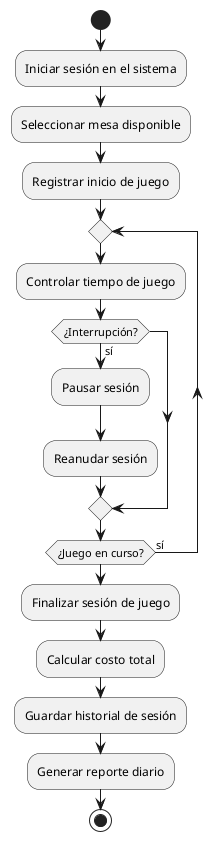 @startuml
start
:Iniciar sesión en el sistema;
:Seleccionar mesa disponible;
:Registrar inicio de juego;

repeat
  :Controlar tiempo de juego;
  if (¿Interrupción?) then (sí)
    :Pausar sesión;
    :Reanudar sesión;
  endif
repeat while (¿Juego en curso?) is (sí)

:Finalizar sesión de juego;
:Calcular costo total;
:Guardar historial de sesión;
:Generar reporte diario;
stop
@enduml
